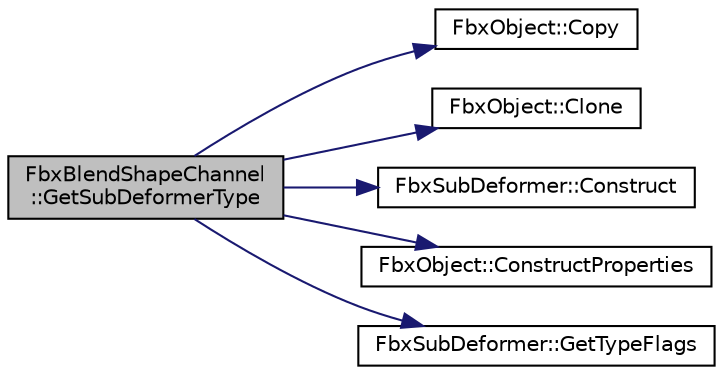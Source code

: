 digraph "FbxBlendShapeChannel::GetSubDeformerType"
{
  edge [fontname="Helvetica",fontsize="10",labelfontname="Helvetica",labelfontsize="10"];
  node [fontname="Helvetica",fontsize="10",shape=record];
  rankdir="LR";
  Node12 [label="FbxBlendShapeChannel\l::GetSubDeformerType",height=0.2,width=0.4,color="black", fillcolor="grey75", style="filled", fontcolor="black"];
  Node12 -> Node13 [color="midnightblue",fontsize="10",style="solid",fontname="Helvetica"];
  Node13 [label="FbxObject::Copy",height=0.2,width=0.4,color="black", fillcolor="white", style="filled",URL="$class_fbx_object.html#a0c0c5adb38284d14bb82c04d54504a3e"];
  Node12 -> Node14 [color="midnightblue",fontsize="10",style="solid",fontname="Helvetica"];
  Node14 [label="FbxObject::Clone",height=0.2,width=0.4,color="black", fillcolor="white", style="filled",URL="$class_fbx_object.html#ad553a4262b09cb57c3171a93edadbab8"];
  Node12 -> Node15 [color="midnightblue",fontsize="10",style="solid",fontname="Helvetica"];
  Node15 [label="FbxSubDeformer::Construct",height=0.2,width=0.4,color="black", fillcolor="white", style="filled",URL="$class_fbx_sub_deformer.html#ae3d566383651e82b681827f0f38b97f3"];
  Node12 -> Node16 [color="midnightblue",fontsize="10",style="solid",fontname="Helvetica"];
  Node16 [label="FbxObject::ConstructProperties",height=0.2,width=0.4,color="black", fillcolor="white", style="filled",URL="$class_fbx_object.html#ad44f814323dc1b5e78bff1bfc608b4bb"];
  Node12 -> Node17 [color="midnightblue",fontsize="10",style="solid",fontname="Helvetica"];
  Node17 [label="FbxSubDeformer::GetTypeFlags",height=0.2,width=0.4,color="black", fillcolor="white", style="filled",URL="$class_fbx_sub_deformer.html#a80652fd0521b2ea1897e221e5ae1b5cf"];
}
